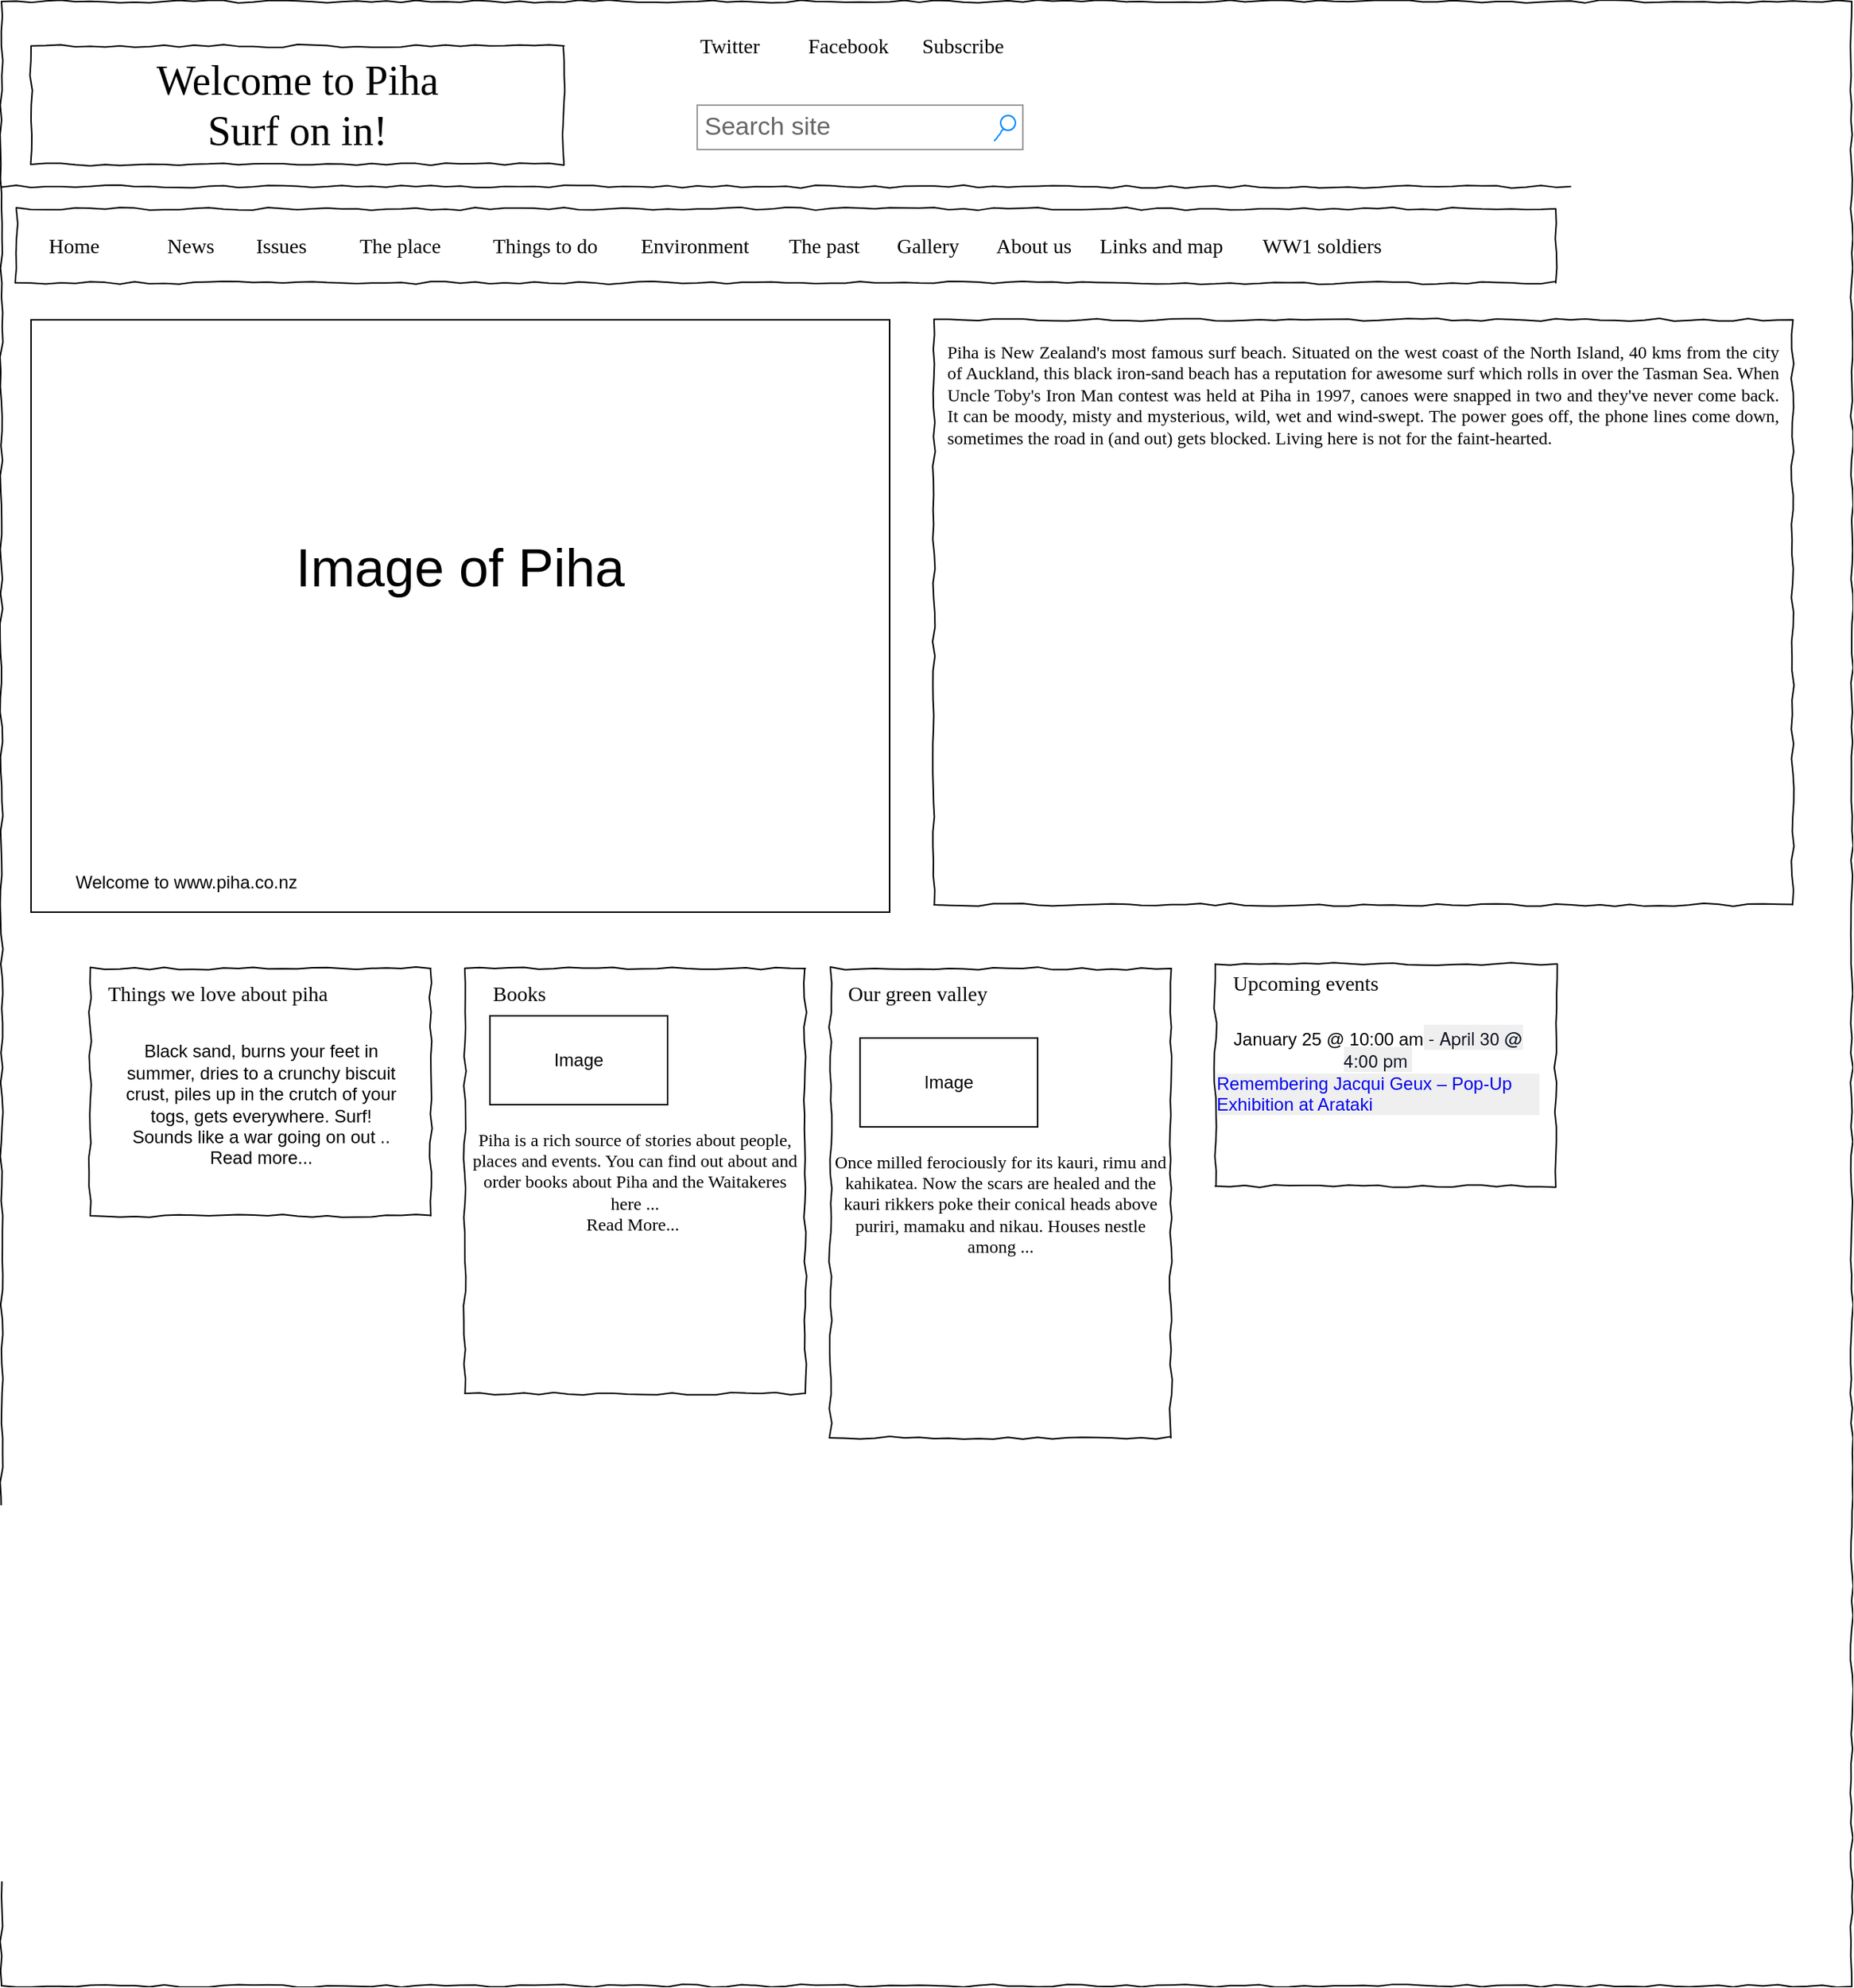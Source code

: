 <mxfile version="21.6.8" type="device">
  <diagram name="Page-1" id="03018318-947c-dd8e-b7a3-06fadd420f32">
    <mxGraphModel dx="1120" dy="524" grid="1" gridSize="10" guides="1" tooltips="1" connect="1" arrows="1" fold="1" page="1" pageScale="1" pageWidth="1100" pageHeight="850" background="none" math="0" shadow="0">
      <root>
        <mxCell id="0" />
        <mxCell id="1" parent="0" />
        <mxCell id="677b7b8949515195-1" value="" style="whiteSpace=wrap;html=1;rounded=0;shadow=0;labelBackgroundColor=none;strokeColor=#000000;strokeWidth=1;fillColor=none;fontFamily=Verdana;fontSize=12;fontColor=#000000;align=center;comic=1;" parent="1" vertex="1">
          <mxGeometry x="20" y="20" width="1250" height="1340" as="geometry" />
        </mxCell>
        <mxCell id="677b7b8949515195-2" value="Welcome to Piha&lt;br&gt;Surf on in!" style="whiteSpace=wrap;html=1;rounded=0;shadow=0;labelBackgroundColor=none;strokeWidth=1;fontFamily=Verdana;fontSize=28;align=center;comic=1;" parent="1" vertex="1">
          <mxGeometry x="40" y="50" width="360" height="80" as="geometry" />
        </mxCell>
        <mxCell id="677b7b8949515195-3" value="Search site" style="strokeWidth=1;shadow=0;dashed=0;align=center;html=1;shape=mxgraph.mockup.forms.searchBox;strokeColor=#999999;mainText=;strokeColor2=#008cff;fontColor=#666666;fontSize=17;align=left;spacingLeft=3;rounded=0;labelBackgroundColor=none;comic=1;" parent="1" vertex="1">
          <mxGeometry x="490" y="90" width="220" height="30" as="geometry" />
        </mxCell>
        <mxCell id="677b7b8949515195-4" value="Twitter" style="text;html=1;points=[];align=left;verticalAlign=top;spacingTop=-4;fontSize=14;fontFamily=Verdana" parent="1" vertex="1">
          <mxGeometry x="490" y="40" width="60" height="20" as="geometry" />
        </mxCell>
        <mxCell id="677b7b8949515195-5" value="Facebook" style="text;html=1;points=[];align=left;verticalAlign=top;spacingTop=-4;fontSize=14;fontFamily=Verdana" parent="1" vertex="1">
          <mxGeometry x="563" y="40" width="60" height="20" as="geometry" />
        </mxCell>
        <mxCell id="677b7b8949515195-6" value="Subscribe" style="text;html=1;points=[];align=left;verticalAlign=top;spacingTop=-4;fontSize=14;fontFamily=Verdana" parent="1" vertex="1">
          <mxGeometry x="640" y="40" width="60" height="20" as="geometry" />
        </mxCell>
        <mxCell id="677b7b8949515195-9" value="" style="line;strokeWidth=1;html=1;rounded=0;shadow=0;labelBackgroundColor=none;fillColor=none;fontFamily=Verdana;fontSize=14;fontColor=#000000;align=center;comic=1;" parent="1" vertex="1">
          <mxGeometry x="20" y="140" width="1060" height="10" as="geometry" />
        </mxCell>
        <mxCell id="677b7b8949515195-10" value="" style="whiteSpace=wrap;html=1;rounded=0;shadow=0;labelBackgroundColor=none;strokeWidth=1;fillColor=none;fontFamily=Verdana;fontSize=12;align=center;comic=1;" parent="1" vertex="1">
          <mxGeometry x="30" y="160" width="1040" height="50" as="geometry" />
        </mxCell>
        <mxCell id="677b7b8949515195-11" value="Home" style="text;html=1;points=[];align=left;verticalAlign=top;spacingTop=-4;fontSize=14;fontFamily=Verdana" parent="1" vertex="1">
          <mxGeometry x="50" y="175" width="60" height="20" as="geometry" />
        </mxCell>
        <mxCell id="677b7b8949515195-12" value="News" style="text;html=1;points=[];align=left;verticalAlign=top;spacingTop=-4;fontSize=14;fontFamily=Verdana" parent="1" vertex="1">
          <mxGeometry x="130" y="175" width="60" height="20" as="geometry" />
        </mxCell>
        <mxCell id="677b7b8949515195-13" value="Issues" style="text;html=1;points=[];align=left;verticalAlign=top;spacingTop=-4;fontSize=14;fontFamily=Verdana" parent="1" vertex="1">
          <mxGeometry x="190" y="175" width="60" height="20" as="geometry" />
        </mxCell>
        <mxCell id="677b7b8949515195-14" value="The place" style="text;html=1;points=[];align=left;verticalAlign=top;spacingTop=-4;fontSize=14;fontFamily=Verdana" parent="1" vertex="1">
          <mxGeometry x="260" y="175" width="80" height="20" as="geometry" />
        </mxCell>
        <mxCell id="677b7b8949515195-15" value="&lt;div style=&quot;text-align: justify&quot;&gt;Piha is New Zealand&#39;s most famous surf beach. Situated on the west coast of the North Island, 40 kms from the city of Auckland, this black iron-sand beach has a reputation for awesome surf which rolls in over the Tasman Sea. When Uncle Toby&#39;s Iron Man contest was held at Piha in 1997, canoes were snapped in two and they&#39;ve never come back. It can be moody, misty and mysterious, wild, wet and wind-swept. The power goes off, the phone lines come down, sometimes the road in (and out) gets blocked. Living here is not for the faint-hearted.&lt;br&gt;&lt;/div&gt;" style="whiteSpace=wrap;html=1;rounded=0;shadow=0;labelBackgroundColor=none;strokeWidth=1;fillColor=none;fontFamily=Verdana;fontSize=12;align=center;verticalAlign=top;spacing=10;comic=1;" parent="1" vertex="1">
          <mxGeometry x="650" y="235" width="580" height="395" as="geometry" />
        </mxCell>
        <mxCell id="677b7b8949515195-26" value="" style="whiteSpace=wrap;html=1;rounded=0;shadow=0;labelBackgroundColor=none;strokeWidth=1;fillColor=none;fontFamily=Verdana;fontSize=12;align=center;comic=1;" parent="1" vertex="1">
          <mxGeometry x="80" y="673" width="230" height="167" as="geometry" />
        </mxCell>
        <mxCell id="677b7b8949515195-42" value="Things we love about piha" style="text;html=1;points=[];align=left;verticalAlign=top;spacingTop=-4;fontSize=14;fontFamily=Verdana" parent="1" vertex="1">
          <mxGeometry x="90" y="680" width="170" height="20" as="geometry" />
        </mxCell>
        <mxCell id="vwSF-gAiQmky9OiEiPcF-2" value="Things to do&amp;nbsp;" style="text;html=1;points=[];align=left;verticalAlign=top;spacingTop=-4;fontSize=14;fontFamily=Verdana" parent="1" vertex="1">
          <mxGeometry x="350" y="175" width="100" height="20" as="geometry" />
        </mxCell>
        <mxCell id="vwSF-gAiQmky9OiEiPcF-3" value="Environment" style="text;html=1;points=[];align=left;verticalAlign=top;spacingTop=-4;fontSize=14;fontFamily=Verdana" parent="1" vertex="1">
          <mxGeometry x="450" y="175" width="100" height="20" as="geometry" />
        </mxCell>
        <mxCell id="vwSF-gAiQmky9OiEiPcF-4" value="The past" style="text;html=1;points=[];align=left;verticalAlign=top;spacingTop=-4;fontSize=14;fontFamily=Verdana" parent="1" vertex="1">
          <mxGeometry x="550" y="175" width="100" height="20" as="geometry" />
        </mxCell>
        <mxCell id="vwSF-gAiQmky9OiEiPcF-5" value="Gallery" style="text;html=1;points=[];align=left;verticalAlign=top;spacingTop=-4;fontSize=14;fontFamily=Verdana" parent="1" vertex="1">
          <mxGeometry x="623" y="175" width="100" height="20" as="geometry" />
        </mxCell>
        <mxCell id="vwSF-gAiQmky9OiEiPcF-6" value="About us" style="text;html=1;points=[];align=left;verticalAlign=top;spacingTop=-4;fontSize=14;fontFamily=Verdana" parent="1" vertex="1">
          <mxGeometry x="690" y="175" width="100" height="20" as="geometry" />
        </mxCell>
        <mxCell id="vwSF-gAiQmky9OiEiPcF-7" value="Links and map&amp;nbsp;" style="text;html=1;points=[];align=left;verticalAlign=top;spacingTop=-4;fontSize=14;fontFamily=Verdana" parent="1" vertex="1">
          <mxGeometry x="760" y="175" width="110" height="20" as="geometry" />
        </mxCell>
        <mxCell id="vwSF-gAiQmky9OiEiPcF-8" value="WW1 soldiers" style="text;html=1;points=[];align=left;verticalAlign=top;spacingTop=-4;fontSize=14;fontFamily=Verdana" parent="1" vertex="1">
          <mxGeometry x="870" y="175" width="110" height="20" as="geometry" />
        </mxCell>
        <mxCell id="vwSF-gAiQmky9OiEiPcF-10" value="" style="rounded=0;whiteSpace=wrap;html=1;" parent="1" vertex="1">
          <mxGeometry x="40" y="235" width="580" height="400" as="geometry" />
        </mxCell>
        <mxCell id="vwSF-gAiQmky9OiEiPcF-11" value="&lt;font style=&quot;font-size: 36px;&quot;&gt;Image of Piha&amp;nbsp;&lt;/font&gt;" style="text;html=1;strokeColor=none;fillColor=none;align=center;verticalAlign=middle;whiteSpace=wrap;rounded=0;" parent="1" vertex="1">
          <mxGeometry x="180" y="355" width="310" height="94" as="geometry" />
        </mxCell>
        <mxCell id="vwSF-gAiQmky9OiEiPcF-12" value="Welcome to www.piha.co.nz" style="text;html=1;strokeColor=none;fillColor=none;align=center;verticalAlign=middle;whiteSpace=wrap;rounded=0;" parent="1" vertex="1">
          <mxGeometry x="50" y="600" width="190" height="30" as="geometry" />
        </mxCell>
        <mxCell id="vwSF-gAiQmky9OiEiPcF-13" value="Piha is a rich source of stories about people, places and events. You can find out about and order books about Piha and the Waitakeres here ...&lt;br&gt;Read More...&amp;nbsp;" style="whiteSpace=wrap;html=1;rounded=0;shadow=0;labelBackgroundColor=none;strokeWidth=1;fillColor=none;fontFamily=Verdana;fontSize=12;align=center;comic=1;" parent="1" vertex="1">
          <mxGeometry x="333" y="673" width="230" height="287" as="geometry" />
        </mxCell>
        <mxCell id="vwSF-gAiQmky9OiEiPcF-14" value="Once milled ferociously for its kauri, rimu and kahikatea. Now the scars are healed and the kauri rikkers poke their conical heads above puriri, mamaku and nikau. Houses nestle among ..." style="whiteSpace=wrap;html=1;rounded=0;shadow=0;labelBackgroundColor=none;strokeWidth=1;fillColor=none;fontFamily=Verdana;fontSize=12;align=center;comic=1;" parent="1" vertex="1">
          <mxGeometry x="580" y="673" width="230" height="317" as="geometry" />
        </mxCell>
        <mxCell id="vwSF-gAiQmky9OiEiPcF-15" value="" style="whiteSpace=wrap;html=1;rounded=0;shadow=0;labelBackgroundColor=none;strokeWidth=1;fillColor=none;fontFamily=Verdana;fontSize=12;align=center;comic=1;" parent="1" vertex="1">
          <mxGeometry x="840" y="670" width="230" height="150" as="geometry" />
        </mxCell>
        <mxCell id="vwSF-gAiQmky9OiEiPcF-16" value="Books" style="text;html=1;points=[];align=left;verticalAlign=top;spacingTop=-4;fontSize=14;fontFamily=Verdana" parent="1" vertex="1">
          <mxGeometry x="350" y="680" width="170" height="20" as="geometry" />
        </mxCell>
        <mxCell id="vwSF-gAiQmky9OiEiPcF-17" value="Our green valley" style="text;html=1;points=[];align=left;verticalAlign=top;spacingTop=-4;fontSize=14;fontFamily=Verdana" parent="1" vertex="1">
          <mxGeometry x="590" y="680" width="170" height="20" as="geometry" />
        </mxCell>
        <mxCell id="vwSF-gAiQmky9OiEiPcF-18" value="Upcoming events&amp;nbsp;" style="text;html=1;points=[];align=left;verticalAlign=top;spacingTop=-4;fontSize=14;fontFamily=Verdana" parent="1" vertex="1">
          <mxGeometry x="850" y="673" width="170" height="20" as="geometry" />
        </mxCell>
        <mxCell id="vwSF-gAiQmky9OiEiPcF-19" value="Black sand, burns your feet in summer, dries to a crunchy biscuit crust, piles up in the crutch of your togs, gets everywhere. Surf! Sounds like a war going on out ..&lt;br&gt;Read more..." style="text;html=1;strokeColor=none;fillColor=none;align=center;verticalAlign=middle;whiteSpace=wrap;rounded=0;" parent="1" vertex="1">
          <mxGeometry x="97.5" y="750" width="195" height="30" as="geometry" />
        </mxCell>
        <mxCell id="vwSF-gAiQmky9OiEiPcF-20" value="Image" style="rounded=0;whiteSpace=wrap;html=1;" parent="1" vertex="1">
          <mxGeometry x="350" y="705" width="120" height="60" as="geometry" />
        </mxCell>
        <mxCell id="vwSF-gAiQmky9OiEiPcF-21" value="Image" style="rounded=0;whiteSpace=wrap;html=1;" parent="1" vertex="1">
          <mxGeometry x="600" y="720" width="120" height="60" as="geometry" />
        </mxCell>
        <mxCell id="vwSF-gAiQmky9OiEiPcF-23" value="&lt;br&gt;January 25 @ 10:00 am&lt;span style=&quot;color: rgb(20, 24, 39); font-family: &amp;quot;Helvetica Neue&amp;quot;, Helvetica, -apple-system, BlinkMacSystemFont, Roboto, Arial, sans-serif; text-align: start; background-color: rgb(239, 239, 239);&quot;&gt;&amp;nbsp;-&amp;nbsp;&lt;/span&gt;&lt;span style=&quot;margin: 0px; padding: 0px; box-sizing: border-box; border: 0px; color: rgb(20, 24, 39); font-family: &amp;quot;Helvetica Neue&amp;quot;, Helvetica, -apple-system, BlinkMacSystemFont, Roboto, Arial, sans-serif; text-align: start; background-color: rgb(239, 239, 239);&quot; class=&quot;tribe-event-date-end&quot;&gt;April 30 @ 4:00 pm&amp;nbsp;&lt;/span&gt;&lt;h3 style=&quot;margin: 0px; padding: 0px; box-sizing: border-box; border: 0px; font-weight: var(--tec-font-weight-bold); text-rendering: optimizelegibility; font-size: var(--tec-font-size-2); line-height: var(--tec-line-height-3); color: rgb(22, 21, 20); font-family: var(--tec-font-family-sans-serif); text-align: start; background-color: rgb(239, 239, 239);&quot; class=&quot;tribe-events-widget-events-list__event-title tribe-common-h7&quot;&gt;&lt;a style=&quot;margin: 0px; padding: 0px; text-decoration-line: none; outline: 0px; box-sizing: border-box; border-top: 0px; border-right: 0px; border-bottom: 1px solid var(--tec-color-link-primary); border-left: 0px; border-image: initial; cursor: pointer; background-color: transparent; transition: var(--tec-transition-border-color);&quot; class=&quot;tribe-events-widget-events-list__event-title-link tribe-common-anchor-thin&quot; rel=&quot;bookmark&quot; title=&quot;Remembering Jacqui Geux – Pop-Up Exhibition at Arataki&quot; href=&quot;https://www.piha.co.nz/event/remembering-jacqui-geux-pop-up-exhibition-at-arataki/&quot;&gt;Remembering Jacqui Geux – Pop-Up Exhibition at Arataki&lt;/a&gt;&lt;/h3&gt;" style="text;html=1;strokeColor=none;fillColor=none;align=center;verticalAlign=middle;whiteSpace=wrap;rounded=0;" parent="1" vertex="1">
          <mxGeometry x="840" y="720" width="220" height="30" as="geometry" />
        </mxCell>
      </root>
    </mxGraphModel>
  </diagram>
</mxfile>
